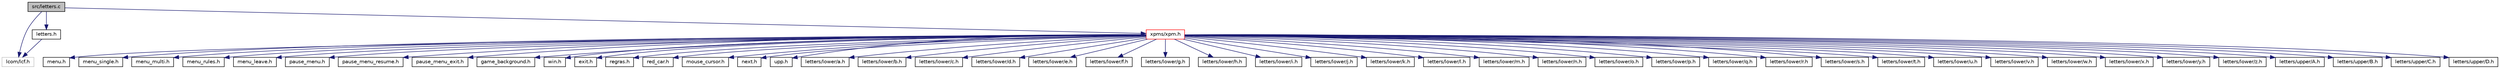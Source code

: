 digraph "src/letters.c"
{
 // LATEX_PDF_SIZE
  edge [fontname="Helvetica",fontsize="10",labelfontname="Helvetica",labelfontsize="10"];
  node [fontname="Helvetica",fontsize="10",shape=record];
  Node1 [label="src/letters.c",height=0.2,width=0.4,color="black", fillcolor="grey75", style="filled", fontcolor="black",tooltip=" "];
  Node1 -> Node2 [color="midnightblue",fontsize="10",style="solid"];
  Node2 [label="lcom/lcf.h",height=0.2,width=0.4,color="grey75", fillcolor="white", style="filled",tooltip=" "];
  Node1 -> Node3 [color="midnightblue",fontsize="10",style="solid"];
  Node3 [label="letters.h",height=0.2,width=0.4,color="black", fillcolor="white", style="filled",URL="$letters_8h.html",tooltip=" "];
  Node3 -> Node2 [color="midnightblue",fontsize="10",style="solid"];
  Node1 -> Node4 [color="midnightblue",fontsize="10",style="solid"];
  Node4 [label="xpms/xpm.h",height=0.2,width=0.4,color="red", fillcolor="white", style="filled",URL="$xpm_8h.html",tooltip=" "];
  Node4 -> Node5 [color="midnightblue",fontsize="10",style="solid"];
  Node5 [label="menu.h",height=0.2,width=0.4,color="black", fillcolor="white", style="filled",URL="$menu_8h.html",tooltip=" "];
  Node4 -> Node6 [color="midnightblue",fontsize="10",style="solid"];
  Node6 [label="menu_single.h",height=0.2,width=0.4,color="black", fillcolor="white", style="filled",URL="$menu__single_8h.html",tooltip=" "];
  Node4 -> Node7 [color="midnightblue",fontsize="10",style="solid"];
  Node7 [label="menu_multi.h",height=0.2,width=0.4,color="black", fillcolor="white", style="filled",URL="$menu__multi_8h.html",tooltip=" "];
  Node4 -> Node8 [color="midnightblue",fontsize="10",style="solid"];
  Node8 [label="menu_rules.h",height=0.2,width=0.4,color="black", fillcolor="white", style="filled",URL="$menu__rules_8h.html",tooltip=" "];
  Node4 -> Node9 [color="midnightblue",fontsize="10",style="solid"];
  Node9 [label="menu_leave.h",height=0.2,width=0.4,color="black", fillcolor="white", style="filled",URL="$menu__leave_8h.html",tooltip=" "];
  Node4 -> Node10 [color="midnightblue",fontsize="10",style="solid"];
  Node10 [label="pause_menu.h",height=0.2,width=0.4,color="black", fillcolor="white", style="filled",URL="$pause__menu_8h.html",tooltip=" "];
  Node4 -> Node11 [color="midnightblue",fontsize="10",style="solid"];
  Node11 [label="pause_menu_resume.h",height=0.2,width=0.4,color="black", fillcolor="white", style="filled",URL="$pause__menu__resume_8h.html",tooltip=" "];
  Node4 -> Node12 [color="midnightblue",fontsize="10",style="solid"];
  Node12 [label="pause_menu_exit.h",height=0.2,width=0.4,color="black", fillcolor="white", style="filled",URL="$pause__menu__exit_8h.html",tooltip=" "];
  Node4 -> Node13 [color="midnightblue",fontsize="10",style="solid"];
  Node13 [label="game_background.h",height=0.2,width=0.4,color="black", fillcolor="white", style="filled",URL="$game__background_8h.html",tooltip=" "];
  Node4 -> Node14 [color="midnightblue",fontsize="10",style="solid"];
  Node14 [label="win.h",height=0.2,width=0.4,color="black", fillcolor="white", style="filled",URL="$win_8h.html",tooltip=" "];
  Node4 -> Node15 [color="midnightblue",fontsize="10",style="solid"];
  Node15 [label="exit.h",height=0.2,width=0.4,color="black", fillcolor="white", style="filled",URL="$exit_8h.html",tooltip=" "];
  Node4 -> Node16 [color="midnightblue",fontsize="10",style="solid"];
  Node16 [label="regras.h",height=0.2,width=0.4,color="black", fillcolor="white", style="filled",URL="$regras_8h.html",tooltip=" "];
  Node4 -> Node17 [color="midnightblue",fontsize="10",style="solid"];
  Node17 [label="red_car.h",height=0.2,width=0.4,color="black", fillcolor="white", style="filled",URL="$red__car_8h.html",tooltip=" "];
  Node4 -> Node18 [color="midnightblue",fontsize="10",style="solid"];
  Node18 [label="mouse_cursor.h",height=0.2,width=0.4,color="black", fillcolor="white", style="filled",URL="$mouse__cursor_8h.html",tooltip=" "];
  Node4 -> Node19 [color="midnightblue",fontsize="10",style="solid"];
  Node19 [label="next.h",height=0.2,width=0.4,color="black", fillcolor="white", style="filled",URL="$next_8h.html",tooltip=" "];
  Node4 -> Node20 [color="midnightblue",fontsize="10",style="solid"];
  Node20 [label="upp.h",height=0.2,width=0.4,color="black", fillcolor="white", style="filled",URL="$upp_8h.html",tooltip=" "];
  Node4 -> Node21 [color="midnightblue",fontsize="10",style="solid"];
  Node21 [label="letters/lower/a.h",height=0.2,width=0.4,color="black", fillcolor="white", style="filled",URL="$a_8h.html",tooltip=" "];
  Node4 -> Node22 [color="midnightblue",fontsize="10",style="solid"];
  Node22 [label="letters/lower/b.h",height=0.2,width=0.4,color="black", fillcolor="white", style="filled",URL="$b_8h.html",tooltip=" "];
  Node4 -> Node23 [color="midnightblue",fontsize="10",style="solid"];
  Node23 [label="letters/lower/c.h",height=0.2,width=0.4,color="black", fillcolor="white", style="filled",URL="$c_8h.html",tooltip=" "];
  Node4 -> Node24 [color="midnightblue",fontsize="10",style="solid"];
  Node24 [label="letters/lower/d.h",height=0.2,width=0.4,color="black", fillcolor="white", style="filled",URL="$d_8h.html",tooltip=" "];
  Node4 -> Node25 [color="midnightblue",fontsize="10",style="solid"];
  Node25 [label="letters/lower/e.h",height=0.2,width=0.4,color="black", fillcolor="white", style="filled",URL="$e_8h.html",tooltip=" "];
  Node4 -> Node26 [color="midnightblue",fontsize="10",style="solid"];
  Node26 [label="letters/lower/f.h",height=0.2,width=0.4,color="black", fillcolor="white", style="filled",URL="$f_8h.html",tooltip=" "];
  Node4 -> Node27 [color="midnightblue",fontsize="10",style="solid"];
  Node27 [label="letters/lower/g.h",height=0.2,width=0.4,color="black", fillcolor="white", style="filled",URL="$g_8h.html",tooltip=" "];
  Node4 -> Node28 [color="midnightblue",fontsize="10",style="solid"];
  Node28 [label="letters/lower/h.h",height=0.2,width=0.4,color="black", fillcolor="white", style="filled",URL="$h_8h.html",tooltip=" "];
  Node4 -> Node29 [color="midnightblue",fontsize="10",style="solid"];
  Node29 [label="letters/lower/i.h",height=0.2,width=0.4,color="black", fillcolor="white", style="filled",URL="$i_8h.html",tooltip=" "];
  Node4 -> Node30 [color="midnightblue",fontsize="10",style="solid"];
  Node30 [label="letters/lower/j.h",height=0.2,width=0.4,color="black", fillcolor="white", style="filled",URL="$j_8h.html",tooltip=" "];
  Node4 -> Node31 [color="midnightblue",fontsize="10",style="solid"];
  Node31 [label="letters/lower/k.h",height=0.2,width=0.4,color="black", fillcolor="white", style="filled",URL="$k_8h.html",tooltip=" "];
  Node4 -> Node32 [color="midnightblue",fontsize="10",style="solid"];
  Node32 [label="letters/lower/l.h",height=0.2,width=0.4,color="black", fillcolor="white", style="filled",URL="$l_8h.html",tooltip=" "];
  Node4 -> Node33 [color="midnightblue",fontsize="10",style="solid"];
  Node33 [label="letters/lower/m.h",height=0.2,width=0.4,color="black", fillcolor="white", style="filled",URL="$m_8h.html",tooltip=" "];
  Node4 -> Node34 [color="midnightblue",fontsize="10",style="solid"];
  Node34 [label="letters/lower/n.h",height=0.2,width=0.4,color="black", fillcolor="white", style="filled",URL="$n_8h.html",tooltip=" "];
  Node4 -> Node35 [color="midnightblue",fontsize="10",style="solid"];
  Node35 [label="letters/lower/o.h",height=0.2,width=0.4,color="black", fillcolor="white", style="filled",URL="$o_8h.html",tooltip=" "];
  Node4 -> Node36 [color="midnightblue",fontsize="10",style="solid"];
  Node36 [label="letters/lower/p.h",height=0.2,width=0.4,color="black", fillcolor="white", style="filled",URL="$p_8h.html",tooltip=" "];
  Node4 -> Node37 [color="midnightblue",fontsize="10",style="solid"];
  Node37 [label="letters/lower/q.h",height=0.2,width=0.4,color="black", fillcolor="white", style="filled",URL="$q_8h.html",tooltip=" "];
  Node4 -> Node38 [color="midnightblue",fontsize="10",style="solid"];
  Node38 [label="letters/lower/r.h",height=0.2,width=0.4,color="black", fillcolor="white", style="filled",URL="$r_8h.html",tooltip=" "];
  Node4 -> Node39 [color="midnightblue",fontsize="10",style="solid"];
  Node39 [label="letters/lower/s.h",height=0.2,width=0.4,color="black", fillcolor="white", style="filled",URL="$s_8h.html",tooltip=" "];
  Node4 -> Node40 [color="midnightblue",fontsize="10",style="solid"];
  Node40 [label="letters/lower/t.h",height=0.2,width=0.4,color="black", fillcolor="white", style="filled",URL="$t_8h.html",tooltip=" "];
  Node4 -> Node41 [color="midnightblue",fontsize="10",style="solid"];
  Node41 [label="letters/lower/u.h",height=0.2,width=0.4,color="black", fillcolor="white", style="filled",URL="$u_8h.html",tooltip=" "];
  Node4 -> Node42 [color="midnightblue",fontsize="10",style="solid"];
  Node42 [label="letters/lower/v.h",height=0.2,width=0.4,color="black", fillcolor="white", style="filled",URL="$v_8h.html",tooltip=" "];
  Node4 -> Node43 [color="midnightblue",fontsize="10",style="solid"];
  Node43 [label="letters/lower/w.h",height=0.2,width=0.4,color="black", fillcolor="white", style="filled",URL="$w_8h.html",tooltip=" "];
  Node4 -> Node44 [color="midnightblue",fontsize="10",style="solid"];
  Node44 [label="letters/lower/x.h",height=0.2,width=0.4,color="black", fillcolor="white", style="filled",URL="$x_8h.html",tooltip=" "];
  Node4 -> Node45 [color="midnightblue",fontsize="10",style="solid"];
  Node45 [label="letters/lower/y.h",height=0.2,width=0.4,color="black", fillcolor="white", style="filled",URL="$y_8h.html",tooltip=" "];
  Node4 -> Node46 [color="midnightblue",fontsize="10",style="solid"];
  Node46 [label="letters/lower/z.h",height=0.2,width=0.4,color="black", fillcolor="white", style="filled",URL="$z_8h.html",tooltip=" "];
  Node4 -> Node47 [color="midnightblue",fontsize="10",style="solid"];
  Node47 [label="letters/upper/A.h",height=0.2,width=0.4,color="black", fillcolor="white", style="filled",URL="$A_8h.html",tooltip=" "];
  Node4 -> Node48 [color="midnightblue",fontsize="10",style="solid"];
  Node48 [label="letters/upper/B.h",height=0.2,width=0.4,color="black", fillcolor="white", style="filled",URL="$B_8h.html",tooltip=" "];
  Node4 -> Node49 [color="midnightblue",fontsize="10",style="solid"];
  Node49 [label="letters/upper/C.h",height=0.2,width=0.4,color="black", fillcolor="white", style="filled",URL="$C_8h.html",tooltip=" "];
  Node4 -> Node50 [color="midnightblue",fontsize="10",style="solid"];
  Node50 [label="letters/upper/D.h",height=0.2,width=0.4,color="black", fillcolor="white", style="filled",URL="$D_8h.html",tooltip=" "];
}
